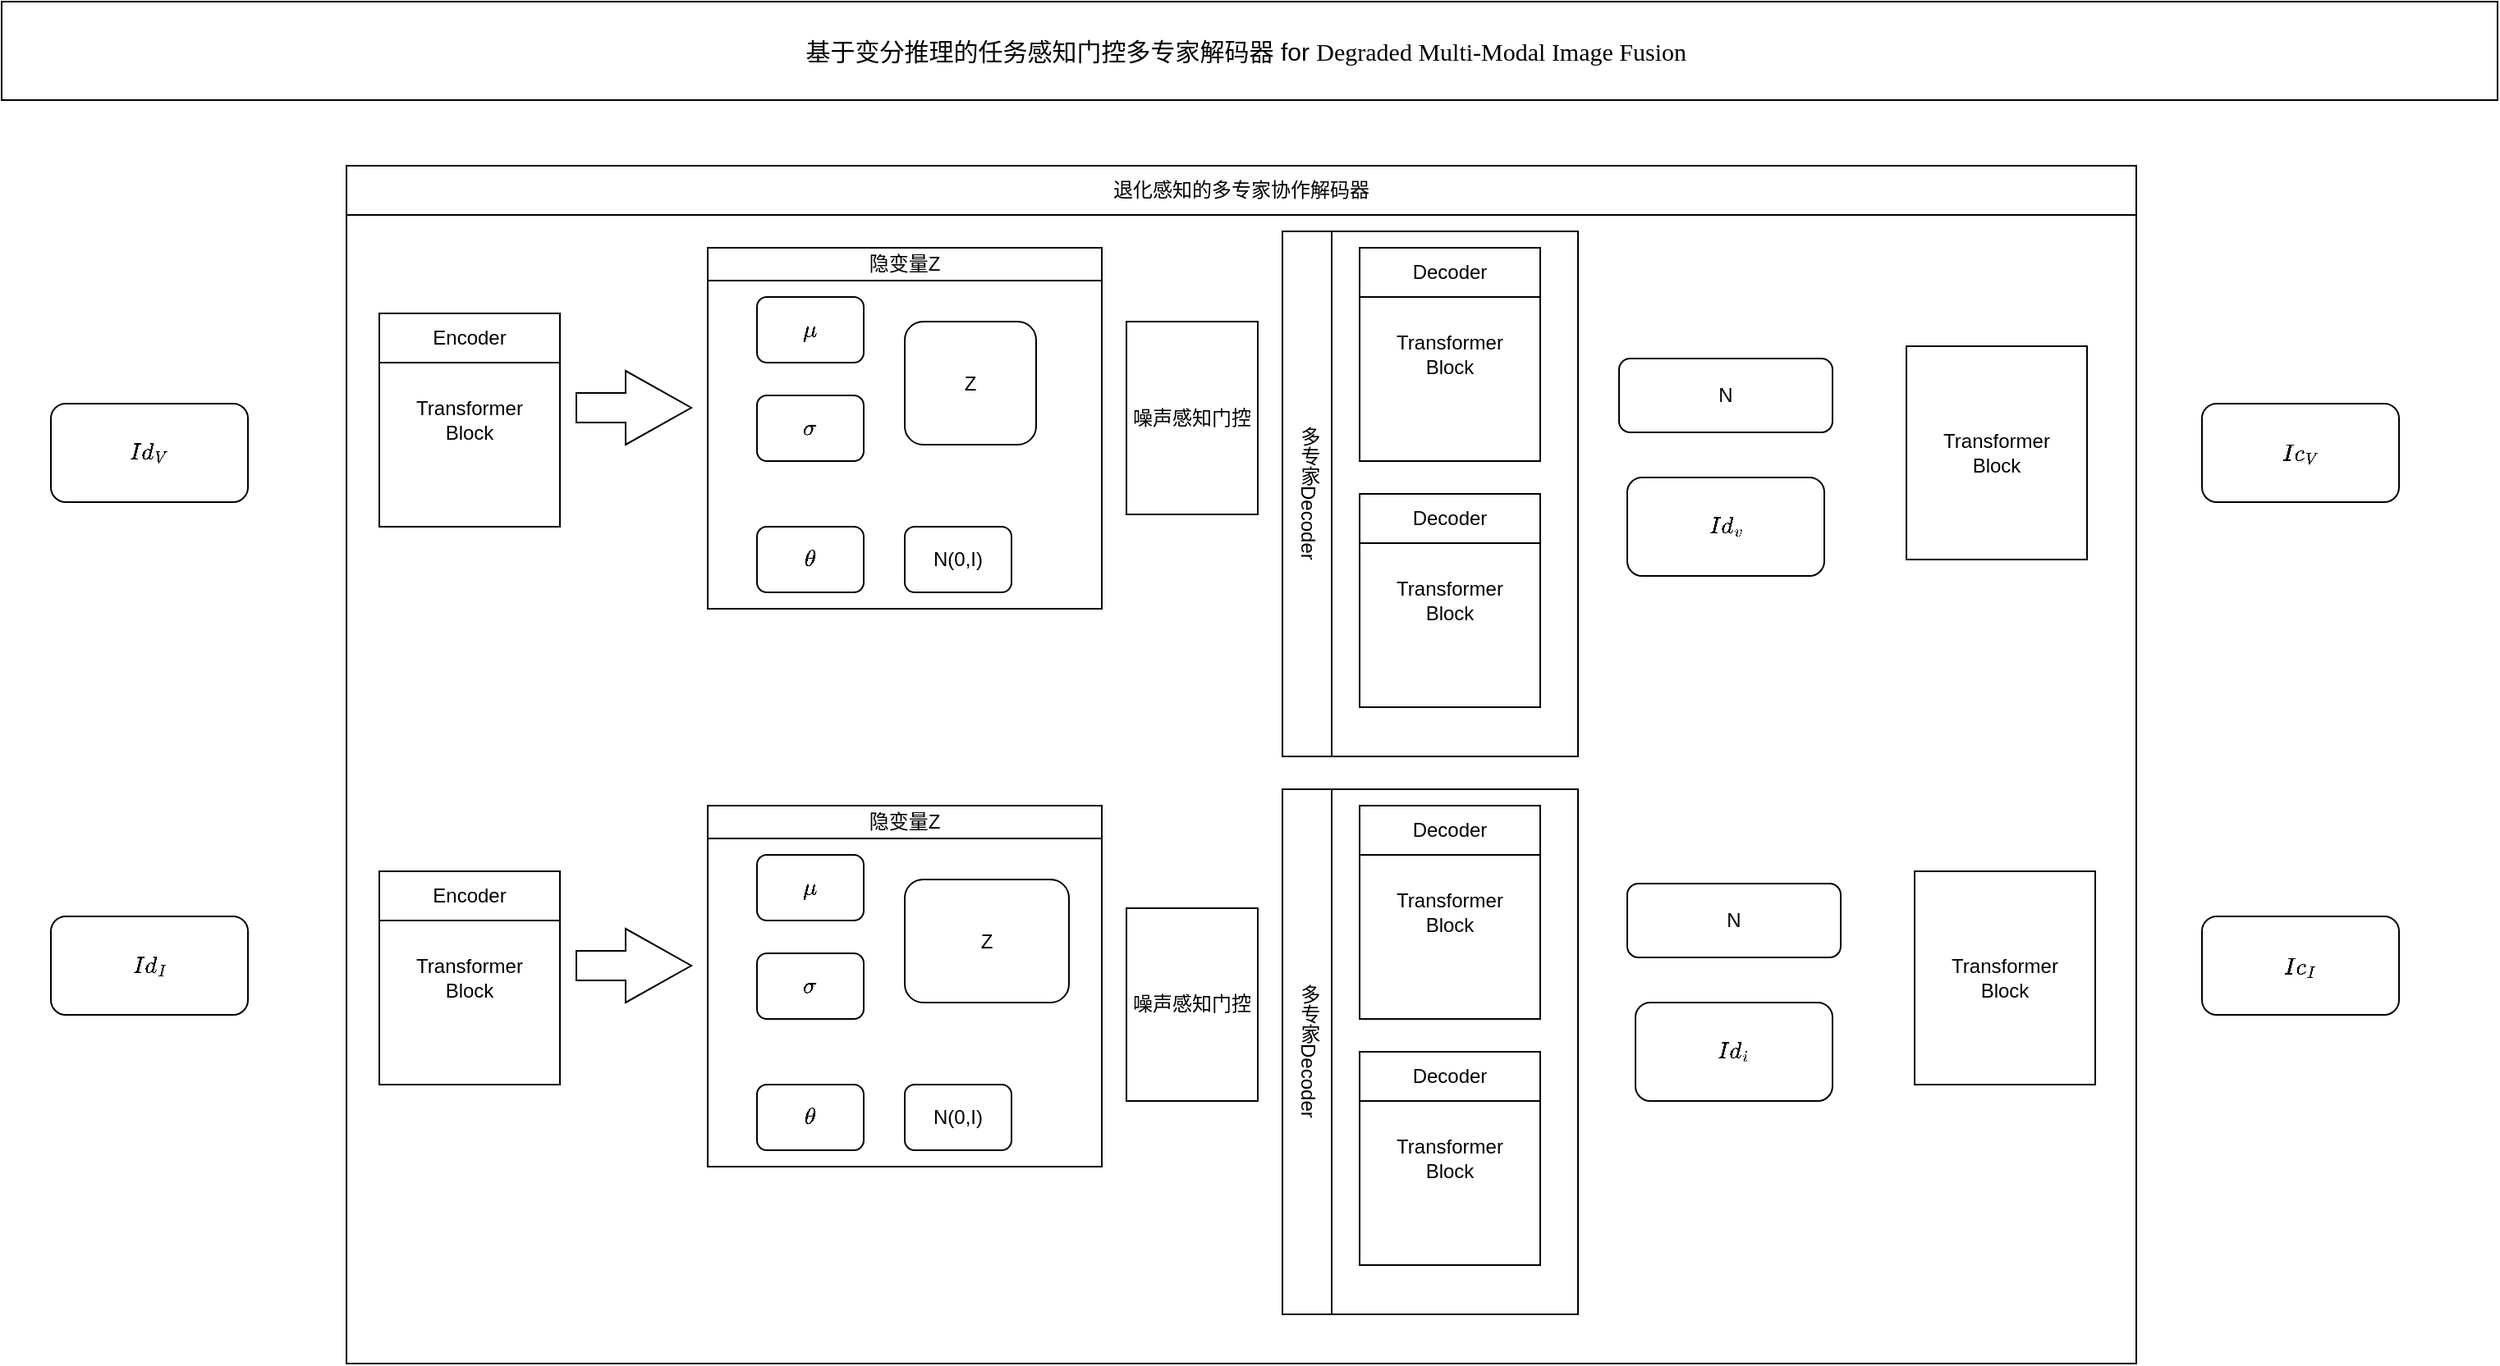 <mxfile version="28.1.1">
  <diagram name="第 1 页" id="RGmQroDqB4q25eG4RAZ-">
    <mxGraphModel dx="1678" dy="2043" grid="1" gridSize="10" guides="1" tooltips="1" connect="1" arrows="1" fold="1" page="1" pageScale="1" pageWidth="827" pageHeight="1169" math="1" shadow="0">
      <root>
        <mxCell id="0" />
        <mxCell id="1" parent="0" />
        <mxCell id="-YEli1nWcmMKRqae06TI-6" value="$$Id_V$$" style="rounded=1;whiteSpace=wrap;html=1;" vertex="1" parent="1">
          <mxGeometry x="30" y="145" width="120" height="60" as="geometry" />
        </mxCell>
        <mxCell id="-YEli1nWcmMKRqae06TI-7" value="$$Id_I$$" style="rounded=1;whiteSpace=wrap;html=1;" vertex="1" parent="1">
          <mxGeometry x="30" y="457.5" width="120" height="60" as="geometry" />
        </mxCell>
        <mxCell id="-YEli1nWcmMKRqae06TI-8" value="" style="rounded=0;whiteSpace=wrap;html=1;" vertex="1" parent="1">
          <mxGeometry x="210" width="1090" height="730" as="geometry" />
        </mxCell>
        <mxCell id="-YEli1nWcmMKRqae06TI-9" value="退化感知的多专家协作解码器" style="rounded=0;whiteSpace=wrap;html=1;" vertex="1" parent="1">
          <mxGeometry x="210" width="1090" height="30" as="geometry" />
        </mxCell>
        <mxCell id="-YEli1nWcmMKRqae06TI-10" value="Transformer&lt;br&gt;Block" style="rounded=0;whiteSpace=wrap;html=1;" vertex="1" parent="1">
          <mxGeometry x="230" y="90" width="110" height="130" as="geometry" />
        </mxCell>
        <mxCell id="-YEli1nWcmMKRqae06TI-11" value="Encoder" style="rounded=0;whiteSpace=wrap;html=1;" vertex="1" parent="1">
          <mxGeometry x="230" y="90" width="110" height="30" as="geometry" />
        </mxCell>
        <mxCell id="-YEli1nWcmMKRqae06TI-29" value="" style="rounded=0;whiteSpace=wrap;html=1;" vertex="1" parent="1">
          <mxGeometry x="430" y="50" width="240" height="220" as="geometry" />
        </mxCell>
        <mxCell id="-YEli1nWcmMKRqae06TI-14" value="Z" style="rounded=1;whiteSpace=wrap;html=1;" vertex="1" parent="1">
          <mxGeometry x="550" y="95" width="80" height="75" as="geometry" />
        </mxCell>
        <mxCell id="-YEli1nWcmMKRqae06TI-15" value="$$\mu$$" style="rounded=1;whiteSpace=wrap;html=1;" vertex="1" parent="1">
          <mxGeometry x="460" y="80" width="65" height="40" as="geometry" />
        </mxCell>
        <mxCell id="-YEli1nWcmMKRqae06TI-16" value="$$\sigma$$" style="rounded=1;whiteSpace=wrap;html=1;" vertex="1" parent="1">
          <mxGeometry x="460" y="140" width="65" height="40" as="geometry" />
        </mxCell>
        <mxCell id="-YEli1nWcmMKRqae06TI-18" value="N(0,I)" style="rounded=1;whiteSpace=wrap;html=1;" vertex="1" parent="1">
          <mxGeometry x="550" y="220" width="65" height="40" as="geometry" />
        </mxCell>
        <mxCell id="-YEli1nWcmMKRqae06TI-37" value="" style="rounded=0;whiteSpace=wrap;html=1;" vertex="1" parent="1">
          <mxGeometry x="780" y="40" width="180" height="320" as="geometry" />
        </mxCell>
        <mxCell id="-YEli1nWcmMKRqae06TI-23" value="Transformer&lt;br&gt;Block" style="rounded=0;whiteSpace=wrap;html=1;" vertex="1" parent="1">
          <mxGeometry x="827" y="50" width="110" height="130" as="geometry" />
        </mxCell>
        <mxCell id="-YEli1nWcmMKRqae06TI-24" value="Decoder" style="rounded=0;whiteSpace=wrap;html=1;" vertex="1" parent="1">
          <mxGeometry x="827" y="50" width="110" height="30" as="geometry" />
        </mxCell>
        <mxCell id="-YEli1nWcmMKRqae06TI-25" value="Transformer&lt;br&gt;Block" style="rounded=0;whiteSpace=wrap;html=1;" vertex="1" parent="1">
          <mxGeometry x="827" y="200" width="110" height="130" as="geometry" />
        </mxCell>
        <mxCell id="-YEli1nWcmMKRqae06TI-26" value="Decoder" style="rounded=0;whiteSpace=wrap;html=1;" vertex="1" parent="1">
          <mxGeometry x="827" y="200" width="110" height="30" as="geometry" />
        </mxCell>
        <mxCell id="-YEli1nWcmMKRqae06TI-27" value="$$\theta$$" style="rounded=1;whiteSpace=wrap;html=1;" vertex="1" parent="1">
          <mxGeometry x="460" y="220" width="65" height="40" as="geometry" />
        </mxCell>
        <mxCell id="-YEli1nWcmMKRqae06TI-30" value="隐变量Z" style="rounded=0;whiteSpace=wrap;html=1;" vertex="1" parent="1">
          <mxGeometry x="430" y="50" width="240" height="20" as="geometry" />
        </mxCell>
        <mxCell id="-YEli1nWcmMKRqae06TI-32" value="" style="html=1;shadow=0;dashed=0;align=center;verticalAlign=middle;shape=mxgraph.arrows2.arrow;dy=0.6;dx=40;notch=0;" vertex="1" parent="1">
          <mxGeometry x="350" y="125" width="70" height="45" as="geometry" />
        </mxCell>
        <mxCell id="-YEli1nWcmMKRqae06TI-38" value="多专家Decoder" style="rounded=0;whiteSpace=wrap;html=1;textDirection=vertical-lr;" vertex="1" parent="1">
          <mxGeometry x="780" y="40" width="30" height="320" as="geometry" />
        </mxCell>
        <mxCell id="-YEli1nWcmMKRqae06TI-54" value="Transformer&lt;br&gt;Block" style="rounded=0;whiteSpace=wrap;html=1;" vertex="1" parent="1">
          <mxGeometry x="230" y="430" width="110" height="130" as="geometry" />
        </mxCell>
        <mxCell id="-YEli1nWcmMKRqae06TI-55" value="Encoder" style="rounded=0;whiteSpace=wrap;html=1;" vertex="1" parent="1">
          <mxGeometry x="230" y="430" width="110" height="30" as="geometry" />
        </mxCell>
        <mxCell id="-YEli1nWcmMKRqae06TI-56" value="" style="rounded=0;whiteSpace=wrap;html=1;" vertex="1" parent="1">
          <mxGeometry x="430" y="390" width="240" height="220" as="geometry" />
        </mxCell>
        <mxCell id="-YEli1nWcmMKRqae06TI-57" value="Z" style="rounded=1;whiteSpace=wrap;html=1;" vertex="1" parent="1">
          <mxGeometry x="550" y="435" width="100" height="75" as="geometry" />
        </mxCell>
        <mxCell id="-YEli1nWcmMKRqae06TI-58" value="$$\mu$$" style="rounded=1;whiteSpace=wrap;html=1;" vertex="1" parent="1">
          <mxGeometry x="460" y="420" width="65" height="40" as="geometry" />
        </mxCell>
        <mxCell id="-YEli1nWcmMKRqae06TI-59" value="$$\sigma$$" style="rounded=1;whiteSpace=wrap;html=1;" vertex="1" parent="1">
          <mxGeometry x="460" y="480" width="65" height="40" as="geometry" />
        </mxCell>
        <mxCell id="-YEli1nWcmMKRqae06TI-60" value="N(0,I)" style="rounded=1;whiteSpace=wrap;html=1;" vertex="1" parent="1">
          <mxGeometry x="550" y="560" width="65" height="40" as="geometry" />
        </mxCell>
        <mxCell id="-YEli1nWcmMKRqae06TI-61" value="" style="rounded=0;whiteSpace=wrap;html=1;" vertex="1" parent="1">
          <mxGeometry x="780" y="380" width="180" height="320" as="geometry" />
        </mxCell>
        <mxCell id="-YEli1nWcmMKRqae06TI-62" value="Transformer&lt;br&gt;Block" style="rounded=0;whiteSpace=wrap;html=1;" vertex="1" parent="1">
          <mxGeometry x="827" y="390" width="110" height="130" as="geometry" />
        </mxCell>
        <mxCell id="-YEli1nWcmMKRqae06TI-63" value="Decoder" style="rounded=0;whiteSpace=wrap;html=1;" vertex="1" parent="1">
          <mxGeometry x="827" y="390" width="110" height="30" as="geometry" />
        </mxCell>
        <mxCell id="-YEli1nWcmMKRqae06TI-64" value="Transformer&lt;br&gt;Block" style="rounded=0;whiteSpace=wrap;html=1;" vertex="1" parent="1">
          <mxGeometry x="827" y="540" width="110" height="130" as="geometry" />
        </mxCell>
        <mxCell id="-YEli1nWcmMKRqae06TI-65" value="Decoder" style="rounded=0;whiteSpace=wrap;html=1;" vertex="1" parent="1">
          <mxGeometry x="827" y="540" width="110" height="30" as="geometry" />
        </mxCell>
        <mxCell id="-YEli1nWcmMKRqae06TI-66" value="$$\theta$$" style="rounded=1;whiteSpace=wrap;html=1;" vertex="1" parent="1">
          <mxGeometry x="460" y="560" width="65" height="40" as="geometry" />
        </mxCell>
        <mxCell id="-YEli1nWcmMKRqae06TI-67" value="隐变量Z" style="rounded=0;whiteSpace=wrap;html=1;" vertex="1" parent="1">
          <mxGeometry x="430" y="390" width="240" height="20" as="geometry" />
        </mxCell>
        <mxCell id="-YEli1nWcmMKRqae06TI-68" value="" style="html=1;shadow=0;dashed=0;align=center;verticalAlign=middle;shape=mxgraph.arrows2.arrow;dy=0.6;dx=40;notch=0;" vertex="1" parent="1">
          <mxGeometry x="350" y="465" width="70" height="45" as="geometry" />
        </mxCell>
        <mxCell id="-YEli1nWcmMKRqae06TI-70" value="多专家Decoder" style="rounded=0;whiteSpace=wrap;html=1;textDirection=vertical-lr;" vertex="1" parent="1">
          <mxGeometry x="780" y="380" width="30" height="320" as="geometry" />
        </mxCell>
        <mxCell id="-YEli1nWcmMKRqae06TI-71" value="N" style="rounded=1;whiteSpace=wrap;html=1;" vertex="1" parent="1">
          <mxGeometry x="985" y="117.5" width="130" height="45" as="geometry" />
        </mxCell>
        <mxCell id="-YEli1nWcmMKRqae06TI-72" value="$$Id_v$$" style="rounded=1;whiteSpace=wrap;html=1;" vertex="1" parent="1">
          <mxGeometry x="990" y="190" width="120" height="60" as="geometry" />
        </mxCell>
        <mxCell id="-YEli1nWcmMKRqae06TI-73" value="Transformer&lt;br&gt;Block" style="rounded=0;whiteSpace=wrap;html=1;" vertex="1" parent="1">
          <mxGeometry x="1160" y="110" width="110" height="130" as="geometry" />
        </mxCell>
        <mxCell id="-YEli1nWcmMKRqae06TI-75" value="N" style="rounded=1;whiteSpace=wrap;html=1;" vertex="1" parent="1">
          <mxGeometry x="990" y="437.5" width="130" height="45" as="geometry" />
        </mxCell>
        <mxCell id="-YEli1nWcmMKRqae06TI-76" value="$$Id_i$$" style="rounded=1;whiteSpace=wrap;html=1;" vertex="1" parent="1">
          <mxGeometry x="995" y="510" width="120" height="60" as="geometry" />
        </mxCell>
        <mxCell id="-YEli1nWcmMKRqae06TI-77" value="Transformer&lt;br&gt;Block" style="rounded=0;whiteSpace=wrap;html=1;" vertex="1" parent="1">
          <mxGeometry x="1165" y="430" width="110" height="130" as="geometry" />
        </mxCell>
        <mxCell id="-YEli1nWcmMKRqae06TI-78" value="$$Ic_V$$" style="rounded=1;whiteSpace=wrap;html=1;" vertex="1" parent="1">
          <mxGeometry x="1340" y="145" width="120" height="60" as="geometry" />
        </mxCell>
        <mxCell id="-YEli1nWcmMKRqae06TI-79" value="$$Ic_I$$" style="rounded=1;whiteSpace=wrap;html=1;" vertex="1" parent="1">
          <mxGeometry x="1340" y="457.5" width="120" height="60" as="geometry" />
        </mxCell>
        <mxCell id="-YEli1nWcmMKRqae06TI-80" value="噪声感知门控" style="rounded=0;whiteSpace=wrap;html=1;" vertex="1" parent="1">
          <mxGeometry x="685" y="95" width="80" height="117.5" as="geometry" />
        </mxCell>
        <mxCell id="-YEli1nWcmMKRqae06TI-81" value="噪声感知门控" style="rounded=0;whiteSpace=wrap;html=1;" vertex="1" parent="1">
          <mxGeometry x="685" y="452.5" width="80" height="117.5" as="geometry" />
        </mxCell>
        <mxCell id="-YEli1nWcmMKRqae06TI-85" value="&lt;font style=&quot;font-size: 15px;&quot;&gt;基于变分推理的任务感知门控多专家解码器 for&amp;nbsp;&lt;span style=&quot;font-family: NimbusRomNo9L-Medi; background-color: transparent; color: light-dark(rgb(0, 0, 0), rgb(255, 255, 255));&quot;&gt;Degraded Multi-Modal Image Fusion&lt;/span&gt;&lt;span style=&quot;background-color: transparent; color: light-dark(rgb(0, 0, 0), rgb(255, 255, 255));&quot;&gt;&amp;nbsp;&lt;/span&gt;&lt;/font&gt;" style="rounded=0;whiteSpace=wrap;html=1;" vertex="1" parent="1">
          <mxGeometry y="-100" width="1520" height="60" as="geometry" />
        </mxCell>
      </root>
    </mxGraphModel>
  </diagram>
</mxfile>
